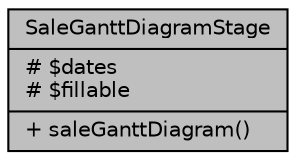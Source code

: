 digraph "SaleGanttDiagramStage"
{
 // LATEX_PDF_SIZE
  bgcolor="transparent";
  edge [fontname="Helvetica",fontsize="10",labelfontname="Helvetica",labelfontsize="10"];
  node [fontname="Helvetica",fontsize="10",shape=record];
  Node1 [label="{SaleGanttDiagramStage\n|# $dates\l# $fillable\l|+ saleGanttDiagram()\l}",height=0.2,width=0.4,color="black", fillcolor="grey75", style="filled", fontcolor="black",tooltip="[descripción detallada]"];
}
